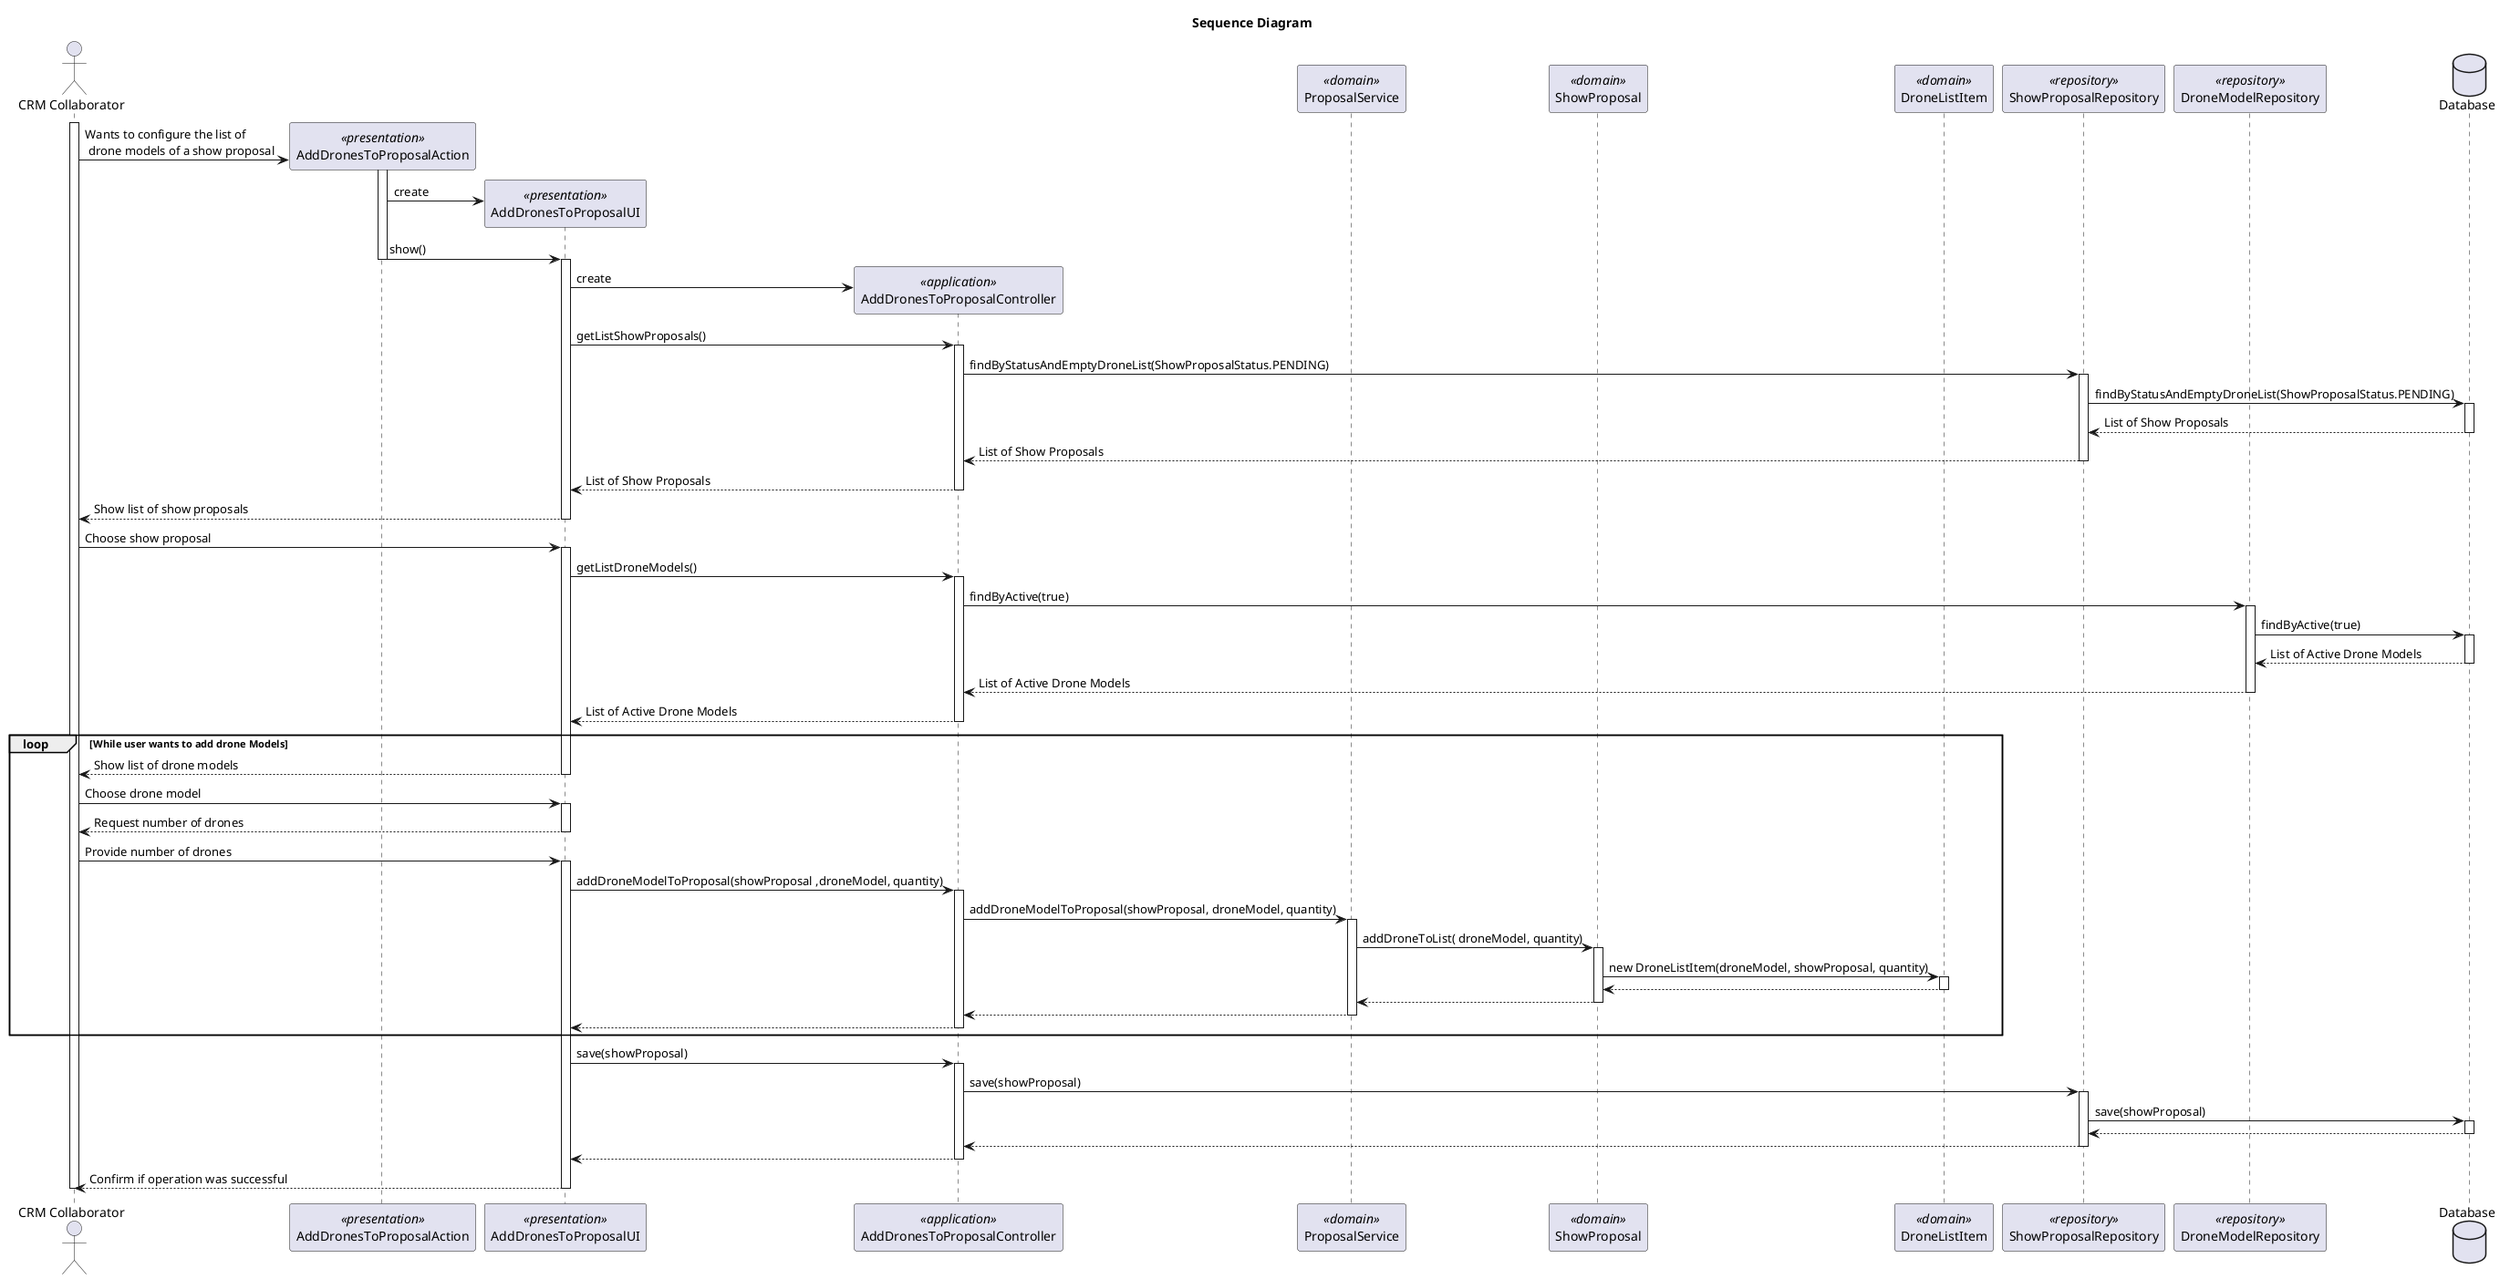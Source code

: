 @startuml
title Sequence Diagram

actor "CRM Collaborator" as Actor
participant "AddDronesToProposalAction" as Action <<presentation>>
participant "AddDronesToProposalUI" as UI <<presentation>>
participant "AddDronesToProposalController" as Controller <<application>>
participant "ProposalService" as ProposalService <<domain>>
participant "ShowProposal" as ShowProposal <<domain>>
participant "DroneListItem" as DroneListItem <<domain>>
participant "ShowProposalRepository" as ShowProposalRepository <<repository>>
participant "DroneModelRepository" as DroneModelRepository <<repository>>
database "Database" as Database

activate Actor

Actor -> Action**: Wants to configure the list of\n drone models of a show proposal

activate Action

Action -> UI** : create
Action -> UI: show()

deactivate Action
    activate UI

UI -> Controller** : create
UI -> Controller: getListShowProposals()

    activate Controller

        Controller -> ShowProposalRepository: findByStatusAndEmptyDroneList(ShowProposalStatus.PENDING)

        activate ShowProposalRepository

        ShowProposalRepository -> Database: findByStatusAndEmptyDroneList(ShowProposalStatus.PENDING)
        activate Database

        Database --> ShowProposalRepository: List of Show Proposals
        deactivate Database
        ShowProposalRepository --> Controller: List of Show Proposals
        deactivate ShowProposalRepository
        Controller --> UI: List of Show Proposals
    deactivate Controller

UI --> Actor: Show list of show proposals
deactivate UI

Actor -> UI: Choose show proposal


    activate UI

        UI -> Controller: getListDroneModels()
        activate Controller

            Controller -> DroneModelRepository: findByActive(true)
            activate DroneModelRepository




                DroneModelRepository -> Database: findByActive(true)
                activate Database

                Database --> DroneModelRepository: List of Active Drone Models
                deactivate Database
                DroneModelRepository --> Controller: List of Active Drone Models


            deactivate DroneModelRepository
        Controller --> UI: List of Active Drone Models
        deactivate Controller

    loop While user wants to add drone Models

    UI --> Actor: Show list of drone models
    deactivate UI

    Actor -> UI: Choose drone model
    activate UI

    UI --> Actor: Request number of drones
    deactivate UI

    Actor -> UI: Provide number of drones
    activate UI

    UI -> Controller: addDroneModelToProposal(showProposal ,droneModel, quantity)
    activate Controller

        Controller -> ProposalService: addDroneModelToProposal(showProposal, droneModel, quantity)
        activate ProposalService

        ProposalService -> ShowProposal: addDroneToList( droneModel, quantity)
        activate ShowProposal

        ShowProposal -> DroneListItem: new DroneListItem(droneModel, showProposal, quantity)
        activate DroneListItem

        DroneListItem --> ShowProposal
        deactivate DroneListItem

        ShowProposal --> ProposalService
        deactivate ShowProposal
        ProposalService --> Controller
        deactivate ProposalService
    Controller --> UI
    deactivate Controller
    end
    UI -> Controller: save(showProposal)
    activate Controller

    Controller -> ShowProposalRepository: save(showProposal)
    activate ShowProposalRepository

    ShowProposalRepository -> Database: save(showProposal)
    activate Database

    Database --> ShowProposalRepository
    deactivate Database
    ShowProposalRepository --> Controller
    deactivate ShowProposalRepository
    Controller --> UI
    deactivate Controller
    UI --> Actor: Confirm if operation was successful
    deactivate UI
deactivate Actor

@enduml
